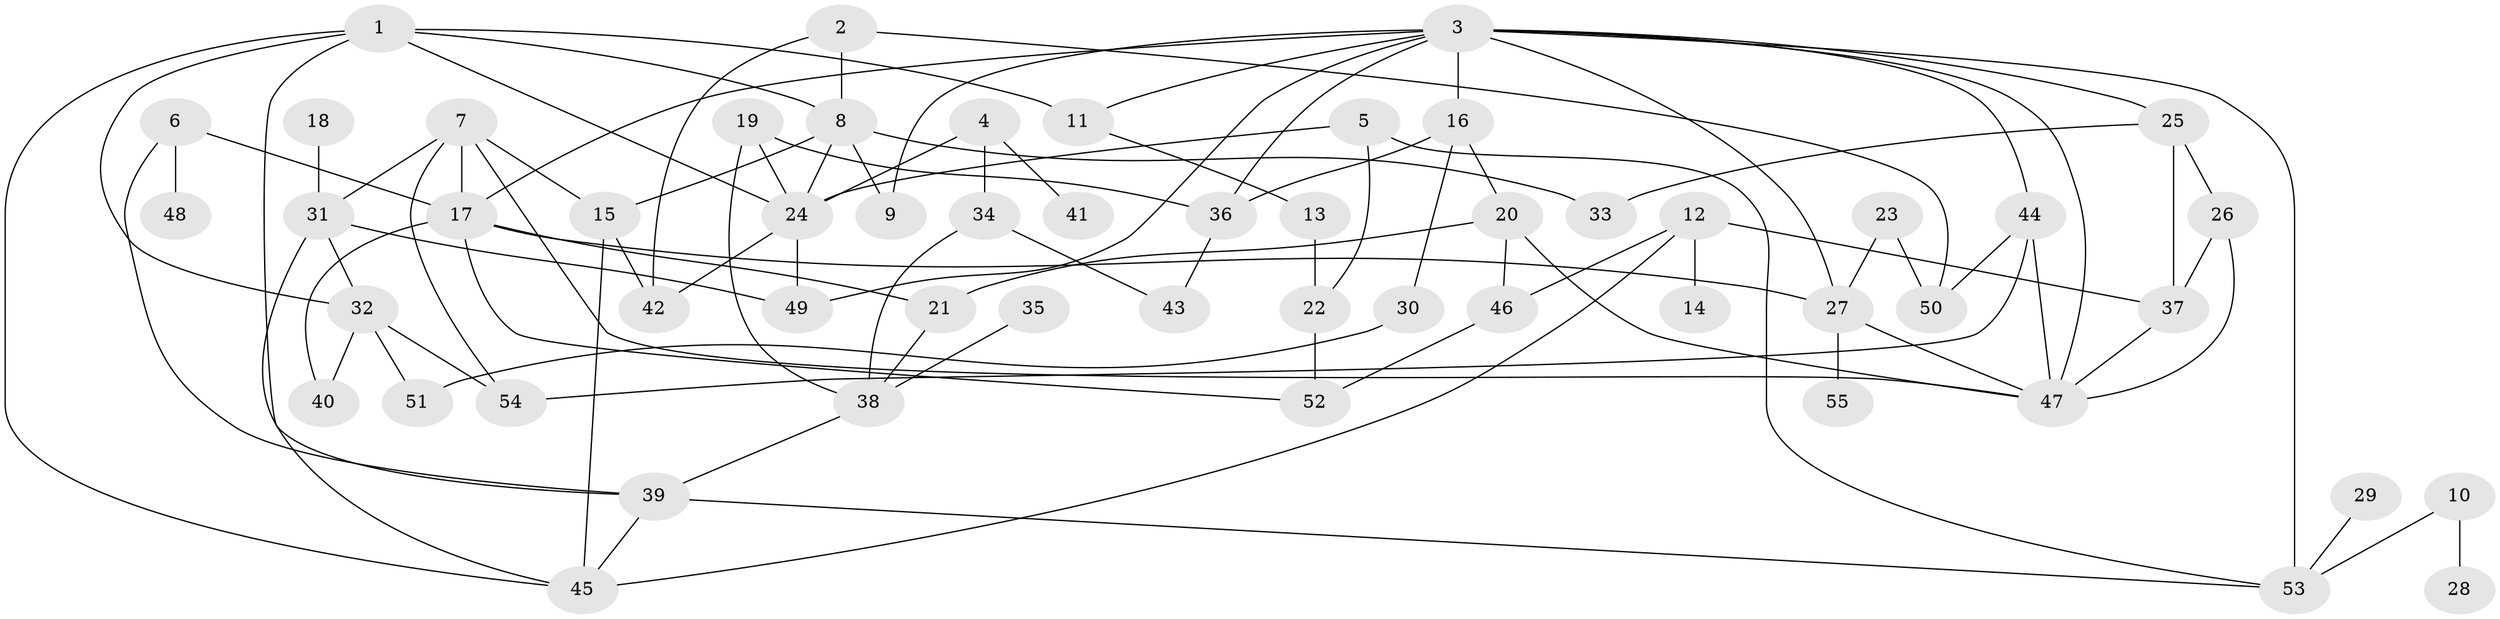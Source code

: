 // original degree distribution, {6: 0.014705882352941176, 3: 0.23529411764705882, 5: 0.029411764705882353, 8: 0.014705882352941176, 9: 0.007352941176470588, 4: 0.1323529411764706, 7: 0.014705882352941176, 2: 0.3088235294117647, 1: 0.2426470588235294}
// Generated by graph-tools (version 1.1) at 2025/36/03/04/25 23:36:02]
// undirected, 55 vertices, 95 edges
graph export_dot {
  node [color=gray90,style=filled];
  1;
  2;
  3;
  4;
  5;
  6;
  7;
  8;
  9;
  10;
  11;
  12;
  13;
  14;
  15;
  16;
  17;
  18;
  19;
  20;
  21;
  22;
  23;
  24;
  25;
  26;
  27;
  28;
  29;
  30;
  31;
  32;
  33;
  34;
  35;
  36;
  37;
  38;
  39;
  40;
  41;
  42;
  43;
  44;
  45;
  46;
  47;
  48;
  49;
  50;
  51;
  52;
  53;
  54;
  55;
  1 -- 8 [weight=1.0];
  1 -- 11 [weight=1.0];
  1 -- 24 [weight=1.0];
  1 -- 32 [weight=1.0];
  1 -- 39 [weight=1.0];
  1 -- 45 [weight=1.0];
  2 -- 8 [weight=1.0];
  2 -- 42 [weight=1.0];
  2 -- 50 [weight=1.0];
  3 -- 9 [weight=1.0];
  3 -- 11 [weight=1.0];
  3 -- 16 [weight=1.0];
  3 -- 17 [weight=1.0];
  3 -- 25 [weight=1.0];
  3 -- 27 [weight=1.0];
  3 -- 36 [weight=1.0];
  3 -- 44 [weight=1.0];
  3 -- 47 [weight=1.0];
  3 -- 49 [weight=1.0];
  3 -- 53 [weight=1.0];
  4 -- 24 [weight=1.0];
  4 -- 34 [weight=1.0];
  4 -- 41 [weight=1.0];
  5 -- 22 [weight=1.0];
  5 -- 24 [weight=1.0];
  5 -- 53 [weight=1.0];
  6 -- 17 [weight=1.0];
  6 -- 39 [weight=1.0];
  6 -- 48 [weight=1.0];
  7 -- 15 [weight=1.0];
  7 -- 17 [weight=1.0];
  7 -- 31 [weight=1.0];
  7 -- 47 [weight=1.0];
  7 -- 54 [weight=1.0];
  8 -- 9 [weight=1.0];
  8 -- 15 [weight=1.0];
  8 -- 24 [weight=3.0];
  8 -- 33 [weight=1.0];
  10 -- 28 [weight=1.0];
  10 -- 53 [weight=1.0];
  11 -- 13 [weight=1.0];
  12 -- 14 [weight=1.0];
  12 -- 37 [weight=1.0];
  12 -- 45 [weight=1.0];
  12 -- 46 [weight=1.0];
  13 -- 22 [weight=1.0];
  15 -- 42 [weight=1.0];
  15 -- 45 [weight=1.0];
  16 -- 20 [weight=1.0];
  16 -- 30 [weight=1.0];
  16 -- 36 [weight=1.0];
  17 -- 21 [weight=1.0];
  17 -- 27 [weight=1.0];
  17 -- 40 [weight=1.0];
  17 -- 52 [weight=1.0];
  18 -- 31 [weight=1.0];
  19 -- 24 [weight=1.0];
  19 -- 36 [weight=1.0];
  19 -- 38 [weight=1.0];
  20 -- 21 [weight=1.0];
  20 -- 46 [weight=1.0];
  20 -- 47 [weight=1.0];
  21 -- 38 [weight=1.0];
  22 -- 52 [weight=1.0];
  23 -- 27 [weight=1.0];
  23 -- 50 [weight=1.0];
  24 -- 42 [weight=1.0];
  24 -- 49 [weight=1.0];
  25 -- 26 [weight=1.0];
  25 -- 33 [weight=1.0];
  25 -- 37 [weight=1.0];
  26 -- 37 [weight=1.0];
  26 -- 47 [weight=1.0];
  27 -- 47 [weight=1.0];
  27 -- 55 [weight=1.0];
  29 -- 53 [weight=1.0];
  30 -- 51 [weight=1.0];
  31 -- 32 [weight=1.0];
  31 -- 45 [weight=1.0];
  31 -- 49 [weight=1.0];
  32 -- 40 [weight=1.0];
  32 -- 51 [weight=1.0];
  32 -- 54 [weight=1.0];
  34 -- 38 [weight=1.0];
  34 -- 43 [weight=1.0];
  35 -- 38 [weight=1.0];
  36 -- 43 [weight=1.0];
  37 -- 47 [weight=1.0];
  38 -- 39 [weight=1.0];
  39 -- 45 [weight=1.0];
  39 -- 53 [weight=1.0];
  44 -- 47 [weight=1.0];
  44 -- 50 [weight=1.0];
  44 -- 54 [weight=1.0];
  46 -- 52 [weight=1.0];
}
